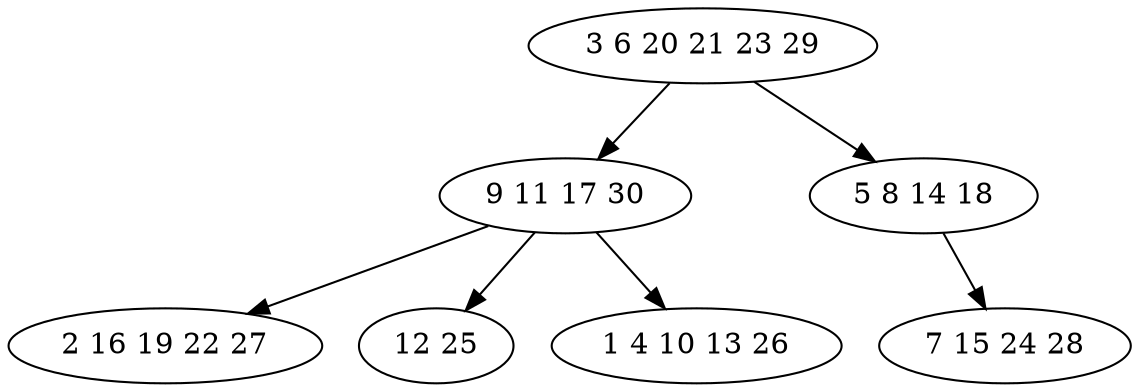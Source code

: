 digraph true_tree {
	"0" -> "1"
	"0" -> "2"
	"1" -> "3"
	"1" -> "4"
	"2" -> "5"
	"1" -> "6"
	"0" [label="3 6 20 21 23 29"];
	"1" [label="9 11 17 30"];
	"2" [label="5 8 14 18"];
	"3" [label="2 16 19 22 27"];
	"4" [label="12 25"];
	"5" [label="7 15 24 28"];
	"6" [label="1 4 10 13 26"];
}
